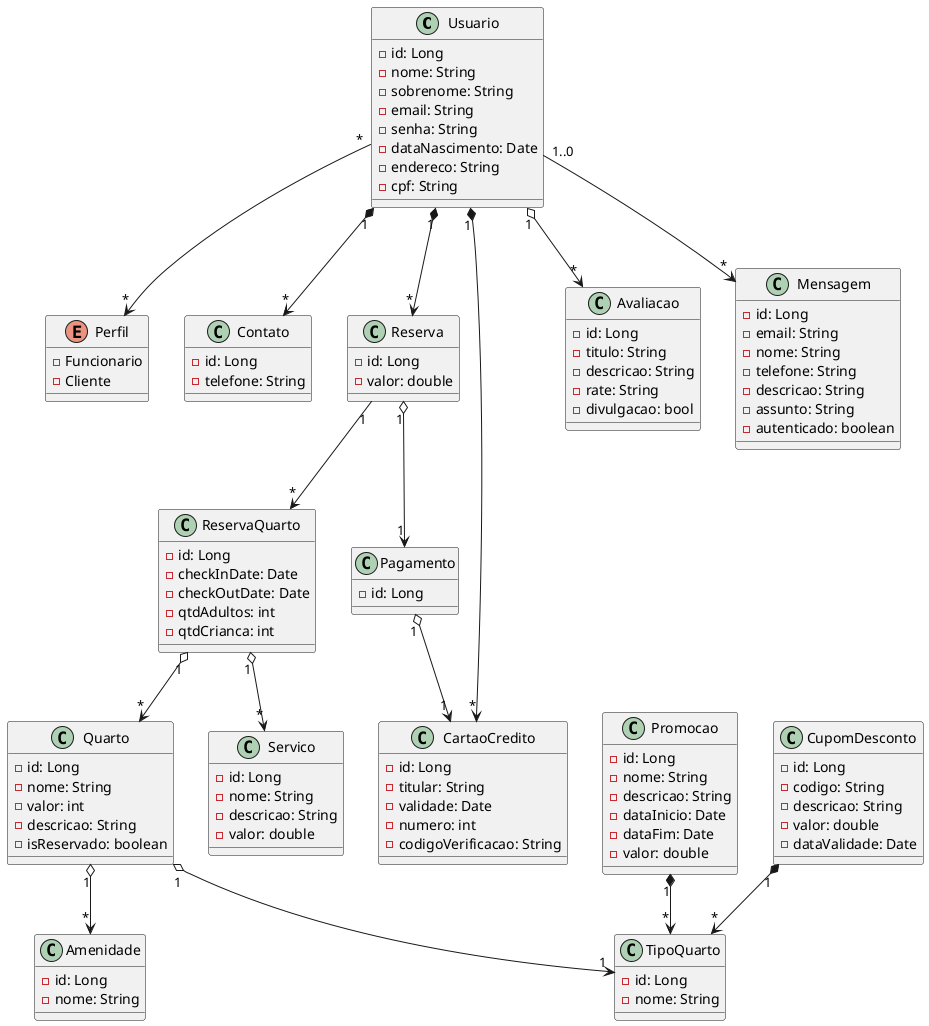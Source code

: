 @startuml OasisHotel

class Usuario {
    - id: Long
    - nome: String
    - sobrenome: String
    - email: String
    - senha: String
    - dataNascimento: Date
    - endereco: String
    - cpf: String
}

enum Perfil {
    - Funcionario
    - Cliente
}

class Contato {
    - id: Long
    - telefone: String
}

class Quarto {
    - id: Long
    - nome: String
    - valor: int
    - descricao: String
    - isReservado: boolean
}

class TipoQuarto {
    - id: Long
    - nome: String
}

class Amenidade {
    - id: Long
    - nome: String
}

class Promocao {
    - id: Long
    - nome: String
    - descricao: String
    - dataInicio: Date
    - dataFim: Date
    - valor: double
}

class ReservaQuarto {
    - id: Long
    - checkInDate: Date
    - checkOutDate: Date
    - qtdAdultos: int
    - qtdCrianca: int
}

class Servico {
    - id: Long
    - nome: String
    - descricao: String
    - valor: double
}

class Reserva {
    - id: Long
    - valor: double
}

class Pagamento {
    - id: Long
}

class CartaoCredito {
    - id: Long
    - titular: String
    - validade: Date
    - numero: int 
    - codigoVerificacao: String
}

class CupomDesconto {
    - id: Long
    - codigo: String
    - descricao: String
    - valor: double
    - dataValidade: Date
}

class Avaliacao {
    - id: Long
    - titulo: String
    - descricao: String
    - rate: String
    - divulgacao: bool
}

class Mensagem {
    - id: Long
    - email: String
    - nome: String
    - telefone: String
    - descricao: String
    - assunto: String
    - autenticado: boolean
}

Usuario "1" *--> "*" Contato
Usuario "1..0" --> "*" Mensagem
Usuario "*" --> "*" Perfil
Usuario "1" *--> "*" CartaoCredito
Usuario "1" o--> "*" Avaliacao
Usuario "1" *--> "*" Reserva
Reserva "1" o--> "1" Pagamento
Pagamento "1" o--> "1" CartaoCredito
Reserva "1" --> "*" ReservaQuarto
ReservaQuarto "1" o--> "*" Servico
ReservaQuarto "1" o--> "*" Quarto
Quarto "1" o--> "*" Amenidade
Quarto "1" o--> "1" TipoQuarto
Promocao "1" *--> "*" TipoQuarto
CupomDesconto "1" *--> "*" TipoQuarto


@enduml




